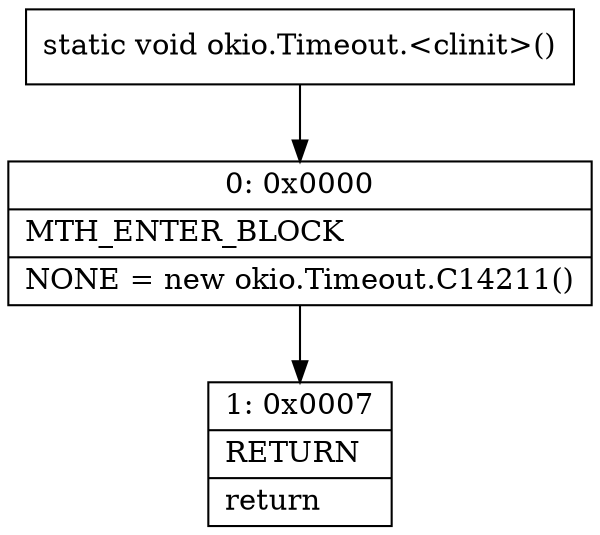 digraph "CFG forokio.Timeout.\<clinit\>()V" {
Node_0 [shape=record,label="{0\:\ 0x0000|MTH_ENTER_BLOCK\l|NONE = new okio.Timeout.C14211()\l}"];
Node_1 [shape=record,label="{1\:\ 0x0007|RETURN\l|return\l}"];
MethodNode[shape=record,label="{static void okio.Timeout.\<clinit\>() }"];
MethodNode -> Node_0;
Node_0 -> Node_1;
}

